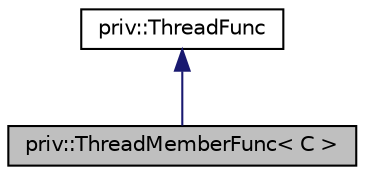 digraph "priv::ThreadMemberFunc&lt; C &gt;"
{
 // LATEX_PDF_SIZE
  edge [fontname="Helvetica",fontsize="10",labelfontname="Helvetica",labelfontsize="10"];
  node [fontname="Helvetica",fontsize="10",shape=record];
  Node1 [label="priv::ThreadMemberFunc\< C \>",height=0.2,width=0.4,color="black", fillcolor="grey75", style="filled", fontcolor="black",tooltip=" "];
  Node2 -> Node1 [dir="back",color="midnightblue",fontsize="10",style="solid",fontname="Helvetica"];
  Node2 [label="priv::ThreadFunc",height=0.2,width=0.4,color="black", fillcolor="white", style="filled",URL="$d9/d51/structpriv_1_1ThreadFunc.html",tooltip=" "];
}

